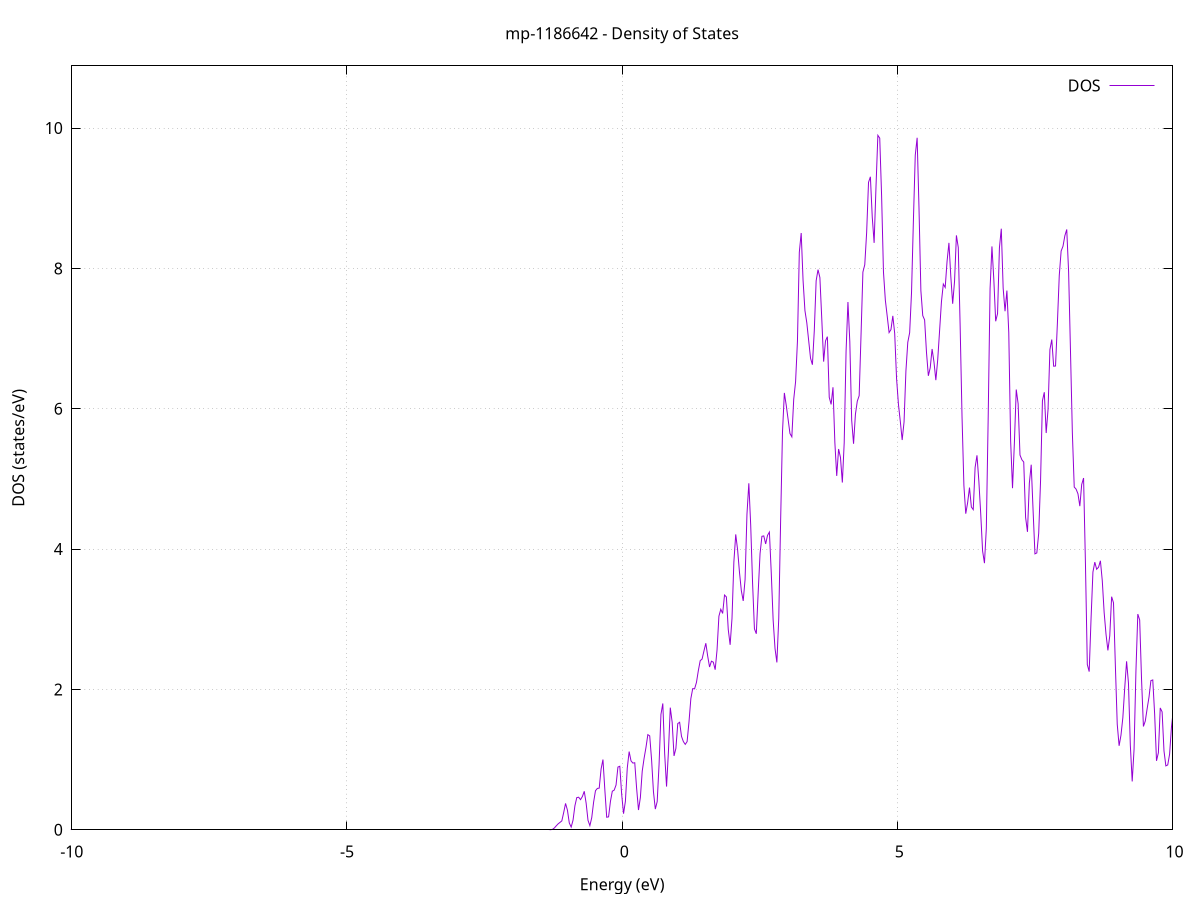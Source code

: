 set title 'mp-1186642 - Density of States'
set xlabel 'Energy (eV)'
set ylabel 'DOS (states/eV)'
set grid
set xrange [-10:10]
set yrange [0:10.887]
set xzeroaxis lt -1
set terminal png size 800,600
set output 'mp-1186642_dos_gnuplot.png'
plot '-' using 1:2 with lines title 'DOS'
-48.973800 0.000000
-48.939800 0.000000
-48.905800 0.000000
-48.871900 0.000000
-48.837900 0.000000
-48.803900 0.000000
-48.769900 0.000000
-48.735900 0.000000
-48.702000 0.000000
-48.668000 0.000000
-48.634000 0.000000
-48.600000 0.000000
-48.566000 0.000000
-48.532100 0.000000
-48.498100 0.000000
-48.464100 0.000000
-48.430100 0.000000
-48.396100 0.000000
-48.362200 0.000000
-48.328200 0.000000
-48.294200 0.000000
-48.260200 0.000000
-48.226200 0.000000
-48.192300 0.000000
-48.158300 0.000000
-48.124300 0.000000
-48.090300 0.000000
-48.056300 0.000000
-48.022400 0.000000
-47.988400 0.000000
-47.954400 0.000000
-47.920400 0.000000
-47.886400 0.000000
-47.852500 0.000000
-47.818500 0.000000
-47.784500 0.000000
-47.750500 0.000000
-47.716500 0.000000
-47.682600 0.000000
-47.648600 0.000000
-47.614600 0.000000
-47.580600 0.000000
-47.546600 0.000000
-47.512700 0.000000
-47.478700 0.000000
-47.444700 0.000000
-47.410700 0.000000
-47.376700 0.000000
-47.342800 0.000000
-47.308800 0.000000
-47.274800 0.000000
-47.240800 0.000000
-47.206800 0.000000
-47.172900 0.000000
-47.138900 0.000000
-47.104900 0.000000
-47.070900 0.000000
-47.036900 0.000000
-47.003000 0.000000
-46.969000 0.000000
-46.935000 0.000000
-46.901000 0.000000
-46.867000 0.000000
-46.833100 0.000000
-46.799100 0.000000
-46.765100 0.000000
-46.731100 0.000000
-46.697100 0.000000
-46.663200 0.000000
-46.629200 0.000000
-46.595200 0.000000
-46.561200 0.000000
-46.527200 0.000000
-46.493300 0.000000
-46.459300 0.000000
-46.425300 0.000000
-46.391300 0.000000
-46.357300 0.000000
-46.323400 0.000000
-46.289400 0.000000
-46.255400 0.000000
-46.221400 0.000000
-46.187400 0.000000
-46.153500 0.000000
-46.119500 0.000000
-46.085500 0.000000
-46.051500 0.000000
-46.017500 0.001200
-45.983600 0.052300
-45.949600 1.007300
-45.915600 8.724500
-45.881600 34.306700
-45.847600 61.415200
-45.813700 49.824900
-45.779700 18.122400
-45.745700 2.911200
-45.711700 0.203100
-45.677700 0.006100
-45.643800 0.000100
-45.609800 0.000000
-45.575800 0.000000
-45.541800 0.000000
-45.507800 0.000000
-45.473900 0.000000
-45.439900 0.000000
-45.405900 0.000000
-45.371900 0.000000
-45.337900 0.000000
-45.304000 0.000000
-45.270000 0.000000
-45.236000 0.000000
-45.202000 0.000000
-45.168000 0.000000
-45.134100 0.000000
-45.100100 0.000000
-45.066100 0.000000
-45.032100 0.000000
-44.998100 0.000000
-44.964200 0.000000
-44.930200 0.000000
-44.896200 0.000000
-44.862200 0.000000
-44.828200 0.000000
-44.794300 0.000000
-44.760300 0.000000
-44.726300 0.000000
-44.692300 0.000000
-44.658300 0.000000
-44.624400 0.000000
-44.590400 0.000000
-44.556400 0.000000
-44.522400 0.000000
-44.488400 0.000000
-44.454500 0.000000
-44.420500 0.000000
-44.386500 0.000000
-44.352500 0.000000
-44.318500 0.000000
-44.284600 0.000000
-44.250600 0.000000
-44.216600 0.000000
-44.182600 0.000000
-44.148600 0.000000
-44.114700 0.000000
-44.080700 0.000000
-44.046700 0.000000
-44.012700 0.000000
-43.978800 0.000000
-43.944800 0.000000
-43.910800 0.000000
-43.876800 0.000000
-43.842800 0.000000
-43.808900 0.000000
-43.774900 0.000000
-43.740900 0.000000
-43.706900 0.000000
-43.672900 0.000000
-43.639000 0.000000
-43.605000 0.000000
-43.571000 0.000000
-43.537000 0.000000
-43.503000 0.000000
-43.469100 0.000000
-43.435100 0.000000
-43.401100 0.000000
-43.367100 0.000000
-43.333100 0.000000
-43.299200 0.000000
-43.265200 0.000000
-43.231200 0.000000
-43.197200 0.000000
-43.163200 0.000000
-43.129300 0.000000
-43.095300 0.000000
-43.061300 0.000000
-43.027300 0.000000
-42.993300 0.000000
-42.959400 0.000000
-42.925400 0.000000
-42.891400 0.000000
-42.857400 0.000000
-42.823400 0.000000
-42.789500 0.000000
-42.755500 0.000000
-42.721500 0.000000
-42.687500 0.000000
-42.653500 0.000000
-42.619600 0.000000
-42.585600 0.000000
-42.551600 0.000000
-42.517600 0.000000
-42.483600 0.000000
-42.449700 0.000000
-42.415700 0.000000
-42.381700 0.000000
-42.347700 0.000000
-42.313700 0.000000
-42.279800 0.000000
-42.245800 0.000000
-42.211800 0.000000
-42.177800 0.000000
-42.143800 0.000000
-42.109900 0.000000
-42.075900 0.000000
-42.041900 0.000000
-42.007900 0.000000
-41.973900 0.000000
-41.940000 0.000000
-41.906000 0.000000
-41.872000 0.000000
-41.838000 0.000000
-41.804000 0.000000
-41.770100 0.000000
-41.736100 0.000000
-41.702100 0.000000
-41.668100 0.000000
-41.634100 0.000000
-41.600200 0.000000
-41.566200 0.000000
-41.532200 0.000000
-41.498200 0.000000
-41.464200 0.000000
-41.430300 0.000000
-41.396300 0.000000
-41.362300 0.000000
-41.328300 0.000000
-41.294300 0.000000
-41.260400 0.000000
-41.226400 0.000000
-41.192400 0.000000
-41.158400 0.000000
-41.124400 0.000000
-41.090500 0.000000
-41.056500 0.000000
-41.022500 0.000000
-40.988500 0.000000
-40.954500 0.000000
-40.920600 0.000000
-40.886600 0.000000
-40.852600 0.000000
-40.818600 0.000000
-40.784600 0.000000
-40.750700 0.000000
-40.716700 0.000000
-40.682700 0.000000
-40.648700 0.000000
-40.614700 0.000000
-40.580800 0.000000
-40.546800 0.000000
-40.512800 0.000000
-40.478800 0.000000
-40.444800 0.000000
-40.410900 0.000000
-40.376900 0.000000
-40.342900 0.000000
-40.308900 0.000000
-40.274900 0.000000
-40.241000 0.000000
-40.207000 0.000000
-40.173000 0.000000
-40.139000 0.000000
-40.105000 0.000000
-40.071100 0.000000
-40.037100 0.000000
-40.003100 0.000000
-39.969100 0.000000
-39.935100 0.000000
-39.901200 0.000000
-39.867200 0.000000
-39.833200 0.000000
-39.799200 0.000000
-39.765200 0.000000
-39.731300 0.000000
-39.697300 0.000000
-39.663300 0.000000
-39.629300 0.000000
-39.595300 0.000000
-39.561400 0.000000
-39.527400 0.000000
-39.493400 0.000000
-39.459400 0.000000
-39.425400 0.000000
-39.391500 0.000000
-39.357500 0.000000
-39.323500 0.000000
-39.289500 0.000000
-39.255500 0.000000
-39.221600 0.000000
-39.187600 0.000000
-39.153600 0.000000
-39.119600 0.000000
-39.085600 0.000000
-39.051700 0.000000
-39.017700 0.000000
-38.983700 0.000000
-38.949700 0.000000
-38.915700 0.000000
-38.881800 0.000000
-38.847800 0.000000
-38.813800 0.000000
-38.779800 0.000000
-38.745800 0.000000
-38.711900 0.000000
-38.677900 0.000000
-38.643900 0.000000
-38.609900 0.000000
-38.575900 0.000000
-38.542000 0.000000
-38.508000 0.000000
-38.474000 0.000000
-38.440000 0.000000
-38.406000 0.000000
-38.372100 0.000000
-38.338100 0.000000
-38.304100 0.000000
-38.270100 0.000000
-38.236100 0.000000
-38.202200 0.000000
-38.168200 0.000000
-38.134200 0.000000
-38.100200 0.000000
-38.066200 0.000000
-38.032300 0.000000
-37.998300 0.000000
-37.964300 0.000000
-37.930300 0.000000
-37.896300 0.000000
-37.862400 0.000000
-37.828400 0.000000
-37.794400 0.000000
-37.760400 0.000000
-37.726400 0.000000
-37.692500 0.000000
-37.658500 0.000000
-37.624500 0.000000
-37.590500 0.000000
-37.556500 0.000000
-37.522600 0.000000
-37.488600 0.000000
-37.454600 0.000000
-37.420600 0.000000
-37.386700 0.000000
-37.352700 0.000000
-37.318700 0.000000
-37.284700 0.000000
-37.250700 0.000000
-37.216800 0.000000
-37.182800 0.000000
-37.148800 0.000000
-37.114800 0.000000
-37.080800 0.000000
-37.046900 0.000000
-37.012900 0.000000
-36.978900 0.000000
-36.944900 0.000000
-36.910900 0.000000
-36.877000 0.000000
-36.843000 0.000000
-36.809000 0.000000
-36.775000 0.000000
-36.741000 0.000000
-36.707100 0.000000
-36.673100 0.000000
-36.639100 0.000000
-36.605100 0.000000
-36.571100 0.000000
-36.537200 0.000000
-36.503200 0.000000
-36.469200 0.000000
-36.435200 0.000000
-36.401200 0.000000
-36.367300 0.000000
-36.333300 0.000000
-36.299300 0.000000
-36.265300 0.000000
-36.231300 0.000000
-36.197400 0.000000
-36.163400 0.000000
-36.129400 0.000000
-36.095400 0.000000
-36.061400 0.000000
-36.027500 0.000000
-35.993500 0.000000
-35.959500 0.000000
-35.925500 0.000000
-35.891500 0.000000
-35.857600 0.000000
-35.823600 0.000000
-35.789600 0.000000
-35.755600 0.000000
-35.721600 0.000000
-35.687700 0.000000
-35.653700 0.000000
-35.619700 0.000000
-35.585700 0.000000
-35.551700 0.000000
-35.517800 0.000000
-35.483800 0.000000
-35.449800 0.000000
-35.415800 0.000000
-35.381800 0.000000
-35.347900 0.000000
-35.313900 0.000000
-35.279900 0.000000
-35.245900 0.000000
-35.211900 0.002800
-35.178000 0.094900
-35.144000 1.321700
-35.110000 7.716600
-35.076000 19.042900
-35.042000 19.967000
-35.008100 8.898000
-34.974100 1.677300
-34.940100 0.132700
-34.906100 0.004400
-34.872100 0.000100
-34.838200 0.000000
-34.804200 0.000000
-34.770200 0.000000
-34.736200 0.000000
-34.702200 0.000000
-34.668300 0.000000
-34.634300 0.000000
-34.600300 0.000000
-34.566300 0.000000
-34.532300 0.000000
-34.498400 0.000000
-34.464400 0.000000
-34.430400 0.000000
-34.396400 0.000000
-34.362400 0.000000
-34.328500 0.000000
-34.294500 0.000000
-34.260500 0.000000
-34.226500 0.000000
-34.192500 0.000000
-34.158600 0.000000
-34.124600 0.000000
-34.090600 0.000000
-34.056600 0.000000
-34.022600 0.000000
-33.988700 0.000000
-33.954700 0.000000
-33.920700 0.000000
-33.886700 0.000000
-33.852700 0.000000
-33.818800 0.000000
-33.784800 0.000000
-33.750800 0.000000
-33.716800 0.000000
-33.682800 0.000000
-33.648900 0.000000
-33.614900 0.000000
-33.580900 0.000000
-33.546900 0.000000
-33.512900 0.000000
-33.479000 0.000000
-33.445000 0.000000
-33.411000 0.000000
-33.377000 0.000000
-33.343000 0.000000
-33.309100 0.000000
-33.275100 0.000000
-33.241100 0.000000
-33.207100 0.000000
-33.173100 0.000000
-33.139200 0.000000
-33.105200 0.000000
-33.071200 0.000000
-33.037200 0.000000
-33.003200 0.000000
-32.969300 0.000000
-32.935300 0.000000
-32.901300 0.000000
-32.867300 0.000000
-32.833300 0.000000
-32.799400 0.000000
-32.765400 0.000000
-32.731400 0.000000
-32.697400 0.000000
-32.663400 0.000000
-32.629500 0.000000
-32.595500 0.000000
-32.561500 0.000000
-32.527500 0.000000
-32.493500 0.000000
-32.459600 0.000000
-32.425600 0.000000
-32.391600 0.000000
-32.357600 0.000000
-32.323600 0.000000
-32.289700 0.000000
-32.255700 0.000000
-32.221700 0.000000
-32.187700 0.000000
-32.153700 0.000000
-32.119800 0.000000
-32.085800 0.000000
-32.051800 0.000000
-32.017800 0.000000
-31.983800 0.000000
-31.949900 0.000000
-31.915900 0.000000
-31.881900 0.000000
-31.847900 0.000000
-31.813900 0.000000
-31.780000 0.000000
-31.746000 0.000000
-31.712000 0.000000
-31.678000 0.000000
-31.644000 0.000000
-31.610100 0.000000
-31.576100 0.000000
-31.542100 0.000000
-31.508100 0.000000
-31.474100 0.000000
-31.440200 0.000000
-31.406200 0.000000
-31.372200 0.000000
-31.338200 0.000000
-31.304200 0.000000
-31.270300 0.000000
-31.236300 0.000000
-31.202300 0.000000
-31.168300 0.000000
-31.134300 0.000000
-31.100400 0.000000
-31.066400 0.000000
-31.032400 0.000000
-30.998400 0.000000
-30.964400 0.000000
-30.930500 0.000000
-30.896500 0.000000
-30.862500 0.000000
-30.828500 0.000000
-30.794500 0.000000
-30.760600 0.000000
-30.726600 0.000000
-30.692600 0.000000
-30.658600 0.000000
-30.624700 0.000000
-30.590700 0.000000
-30.556700 0.000000
-30.522700 0.000000
-30.488700 0.000000
-30.454800 0.000000
-30.420800 0.000000
-30.386800 0.000000
-30.352800 0.000000
-30.318800 0.000000
-30.284900 0.000000
-30.250900 0.000000
-30.216900 0.000000
-30.182900 0.000000
-30.148900 0.000000
-30.115000 0.000000
-30.081000 0.000000
-30.047000 0.000000
-30.013000 0.000000
-29.979000 0.000000
-29.945100 0.000000
-29.911100 0.000000
-29.877100 0.000000
-29.843100 0.000000
-29.809100 0.000000
-29.775200 0.000000
-29.741200 0.000000
-29.707200 0.000000
-29.673200 0.000000
-29.639200 0.000000
-29.605300 0.000000
-29.571300 0.000000
-29.537300 0.000000
-29.503300 0.000000
-29.469300 0.000000
-29.435400 0.000000
-29.401400 0.000000
-29.367400 0.000000
-29.333400 0.000000
-29.299400 0.000000
-29.265500 0.000000
-29.231500 0.000000
-29.197500 0.000000
-29.163500 0.000000
-29.129500 0.000000
-29.095600 0.000000
-29.061600 0.000000
-29.027600 0.000000
-28.993600 0.000000
-28.959600 0.000000
-28.925700 0.000000
-28.891700 0.000000
-28.857700 0.000000
-28.823700 0.000000
-28.789700 0.000000
-28.755800 0.000000
-28.721800 0.000000
-28.687800 0.000000
-28.653800 0.000000
-28.619800 0.000000
-28.585900 0.000000
-28.551900 0.000000
-28.517900 0.000000
-28.483900 0.000000
-28.449900 0.000000
-28.416000 0.000000
-28.382000 0.000000
-28.348000 0.000000
-28.314000 0.000000
-28.280000 0.000000
-28.246100 0.000000
-28.212100 0.000000
-28.178100 0.000000
-28.144100 0.000000
-28.110100 0.000000
-28.076200 0.000000
-28.042200 0.000000
-28.008200 0.000000
-27.974200 0.000000
-27.940200 0.000000
-27.906300 0.000000
-27.872300 0.000000
-27.838300 0.000000
-27.804300 0.000000
-27.770300 0.000000
-27.736400 0.000000
-27.702400 0.000000
-27.668400 0.000000
-27.634400 0.000000
-27.600400 0.000000
-27.566500 0.000000
-27.532500 0.000000
-27.498500 0.000000
-27.464500 0.000000
-27.430500 0.000000
-27.396600 0.000000
-27.362600 0.000000
-27.328600 0.000000
-27.294600 0.000000
-27.260600 0.000000
-27.226700 0.000000
-27.192700 0.000000
-27.158700 0.000000
-27.124700 0.000000
-27.090700 0.000000
-27.056800 0.000000
-27.022800 0.000000
-26.988800 0.000000
-26.954800 0.000000
-26.920800 0.000000
-26.886900 0.000000
-26.852900 0.000000
-26.818900 0.000000
-26.784900 0.000000
-26.750900 0.000000
-26.717000 0.000000
-26.683000 0.000000
-26.649000 0.000000
-26.615000 0.000000
-26.581000 0.000000
-26.547100 0.000000
-26.513100 0.000000
-26.479100 0.000000
-26.445100 0.000000
-26.411100 0.000000
-26.377200 0.000000
-26.343200 0.000000
-26.309200 0.000000
-26.275200 0.000000
-26.241200 0.000000
-26.207300 0.000000
-26.173300 0.000000
-26.139300 0.000000
-26.105300 0.000000
-26.071300 0.000000
-26.037400 0.000000
-26.003400 0.000000
-25.969400 0.000000
-25.935400 0.000000
-25.901400 0.000000
-25.867500 0.000000
-25.833500 0.000000
-25.799500 0.000000
-25.765500 0.000000
-25.731500 0.000000
-25.697600 0.000000
-25.663600 0.000000
-25.629600 0.000000
-25.595600 0.000000
-25.561600 0.000000
-25.527700 0.000000
-25.493700 0.000000
-25.459700 0.000000
-25.425700 0.000000
-25.391700 0.000000
-25.357800 0.000000
-25.323800 0.000000
-25.289800 0.000000
-25.255800 0.000000
-25.221800 0.000000
-25.187900 0.000000
-25.153900 0.000000
-25.119900 0.000000
-25.085900 0.000000
-25.051900 0.000000
-25.018000 0.000000
-24.984000 0.000000
-24.950000 0.000000
-24.916000 0.000000
-24.882000 0.000000
-24.848100 0.000000
-24.814100 0.000400
-24.780100 0.018300
-24.746100 0.406600
-24.712100 4.115700
-24.678200 19.816000
-24.644200 48.756700
-24.610200 69.388700
-24.576200 70.752700
-24.542200 68.963100
-24.508300 74.132700
-24.474300 76.903600
-24.440300 60.542300
-24.406300 28.438500
-24.372300 6.723900
-24.338400 0.730500
-24.304400 0.034800
-24.270400 0.000700
-24.236400 0.000000
-24.202400 0.000000
-24.168500 0.000000
-24.134500 0.000000
-24.100500 0.000000
-24.066500 0.000000
-24.032500 0.000000
-23.998600 0.000000
-23.964600 0.000000
-23.930600 0.000000
-23.896600 0.000000
-23.862700 0.000000
-23.828700 0.000000
-23.794700 0.000000
-23.760700 0.000000
-23.726700 0.000000
-23.692800 0.000000
-23.658800 0.000000
-23.624800 0.000000
-23.590800 0.000000
-23.556800 0.000000
-23.522900 0.000000
-23.488900 0.000000
-23.454900 0.000000
-23.420900 0.000000
-23.386900 0.000000
-23.353000 0.000000
-23.319000 0.000000
-23.285000 0.000000
-23.251000 0.000000
-23.217000 0.000000
-23.183100 0.000000
-23.149100 0.000000
-23.115100 0.000000
-23.081100 0.000000
-23.047100 0.000000
-23.013200 0.000000
-22.979200 0.000000
-22.945200 0.000000
-22.911200 0.000000
-22.877200 0.000000
-22.843300 0.000000
-22.809300 0.000000
-22.775300 0.000000
-22.741300 0.000000
-22.707300 0.000000
-22.673400 0.000000
-22.639400 0.000000
-22.605400 0.000000
-22.571400 0.000000
-22.537400 0.000000
-22.503500 0.000000
-22.469500 0.000000
-22.435500 0.000000
-22.401500 0.000000
-22.367500 0.000000
-22.333600 0.000000
-22.299600 0.000000
-22.265600 0.000000
-22.231600 0.000000
-22.197600 0.000000
-22.163700 0.000000
-22.129700 0.000000
-22.095700 0.000000
-22.061700 0.000000
-22.027700 0.000000
-21.993800 0.000000
-21.959800 0.000000
-21.925800 0.000000
-21.891800 0.000000
-21.857800 0.000000
-21.823900 0.000000
-21.789900 0.000000
-21.755900 0.000000
-21.721900 0.000000
-21.687900 0.000000
-21.654000 0.000000
-21.620000 0.000000
-21.586000 0.000000
-21.552000 0.000000
-21.518000 0.000000
-21.484100 0.000000
-21.450100 0.000000
-21.416100 0.000000
-21.382100 0.000000
-21.348100 0.000000
-21.314200 0.000000
-21.280200 0.000000
-21.246200 0.000000
-21.212200 0.000000
-21.178200 0.000000
-21.144300 0.000000
-21.110300 0.000000
-21.076300 0.000000
-21.042300 0.000000
-21.008300 0.000000
-20.974400 0.000000
-20.940400 0.000000
-20.906400 0.000000
-20.872400 0.000000
-20.838400 0.000000
-20.804500 0.000000
-20.770500 0.000000
-20.736500 0.000000
-20.702500 0.000000
-20.668500 0.000000
-20.634600 0.000000
-20.600600 0.000000
-20.566600 0.000000
-20.532600 0.000000
-20.498600 0.000000
-20.464700 0.000000
-20.430700 0.000000
-20.396700 0.000000
-20.362700 0.000000
-20.328700 0.000000
-20.294800 0.000000
-20.260800 0.000000
-20.226800 0.000000
-20.192800 0.000000
-20.158800 0.000000
-20.124900 0.000000
-20.090900 0.000000
-20.056900 0.000000
-20.022900 0.000000
-19.988900 0.000000
-19.955000 0.000000
-19.921000 0.000000
-19.887000 0.000000
-19.853000 0.000000
-19.819000 0.000000
-19.785100 0.000000
-19.751100 0.000000
-19.717100 0.000000
-19.683100 0.000000
-19.649100 0.000000
-19.615200 0.000000
-19.581200 0.000000
-19.547200 0.000000
-19.513200 0.000000
-19.479200 0.000000
-19.445300 0.000000
-19.411300 0.000000
-19.377300 0.000000
-19.343300 0.000000
-19.309300 0.000000
-19.275400 0.000000
-19.241400 0.000000
-19.207400 0.000000
-19.173400 0.000000
-19.139400 0.000000
-19.105500 0.000000
-19.071500 0.000000
-19.037500 0.000000
-19.003500 0.000000
-18.969500 0.000000
-18.935600 0.000000
-18.901600 0.000000
-18.867600 0.000000
-18.833600 0.000000
-18.799600 0.000000
-18.765700 0.000000
-18.731700 0.000000
-18.697700 0.000000
-18.663700 0.000000
-18.629700 0.000000
-18.595800 0.000000
-18.561800 0.000000
-18.527800 0.000000
-18.493800 0.000000
-18.459800 0.000000
-18.425900 0.000000
-18.391900 0.000000
-18.357900 0.000000
-18.323900 0.000000
-18.289900 0.000000
-18.256000 0.000000
-18.222000 0.000000
-18.188000 0.000000
-18.154000 0.000000
-18.120000 0.000000
-18.086100 0.000000
-18.052100 0.000000
-18.018100 0.000000
-17.984100 0.000000
-17.950100 0.000000
-17.916200 0.000000
-17.882200 0.000000
-17.848200 0.000000
-17.814200 0.000000
-17.780200 0.000000
-17.746300 0.000000
-17.712300 0.000000
-17.678300 0.000000
-17.644300 0.000000
-17.610300 0.000000
-17.576400 0.000000
-17.542400 0.000000
-17.508400 0.000000
-17.474400 0.000000
-17.440400 0.000000
-17.406500 0.000000
-17.372500 0.000000
-17.338500 0.000000
-17.304500 0.000000
-17.270600 0.000000
-17.236600 0.000000
-17.202600 0.000000
-17.168600 0.000000
-17.134600 0.000000
-17.100700 0.000000
-17.066700 0.000000
-17.032700 0.000000
-16.998700 0.000000
-16.964700 0.000000
-16.930800 0.000000
-16.896800 0.000000
-16.862800 0.000000
-16.828800 0.000000
-16.794800 0.000000
-16.760900 0.000000
-16.726900 0.000000
-16.692900 0.000000
-16.658900 0.000000
-16.624900 0.000000
-16.591000 0.000000
-16.557000 0.000000
-16.523000 0.000000
-16.489000 0.000000
-16.455000 0.000000
-16.421100 0.000000
-16.387100 0.000000
-16.353100 0.000000
-16.319100 0.000000
-16.285100 0.000000
-16.251200 0.000000
-16.217200 0.000000
-16.183200 0.000000
-16.149200 0.000000
-16.115200 0.000000
-16.081300 0.000000
-16.047300 0.000000
-16.013300 0.000000
-15.979300 0.000000
-15.945300 0.000000
-15.911400 0.000000
-15.877400 0.000000
-15.843400 0.000000
-15.809400 0.000000
-15.775400 0.000000
-15.741500 0.000200
-15.707500 0.014500
-15.673500 0.377900
-15.639500 4.285100
-15.605500 21.758800
-15.571600 51.127400
-15.537600 57.540800
-15.503600 31.744200
-15.469600 8.562900
-15.435600 1.097200
-15.401700 0.064100
-15.367700 0.001600
-15.333700 0.000000
-15.299700 0.000000
-15.265700 0.000000
-15.231800 0.000000
-15.197800 0.000000
-15.163800 0.000000
-15.129800 0.000000
-15.095800 0.000000
-15.061900 0.000000
-15.027900 0.000000
-14.993900 0.000000
-14.959900 0.000000
-14.925900 0.000000
-14.892000 0.000000
-14.858000 0.000000
-14.824000 0.000000
-14.790000 0.000000
-14.756000 0.000000
-14.722100 0.000000
-14.688100 0.000000
-14.654100 0.000000
-14.620100 0.000000
-14.586100 0.000000
-14.552200 0.000000
-14.518200 0.000000
-14.484200 0.000000
-14.450200 0.000000
-14.416200 0.000000
-14.382300 0.000000
-14.348300 0.000000
-14.314300 0.000000
-14.280300 0.000000
-14.246300 0.000000
-14.212400 0.000000
-14.178400 0.000000
-14.144400 0.000000
-14.110400 0.000000
-14.076400 0.000000
-14.042500 0.000000
-14.008500 0.000000
-13.974500 0.000000
-13.940500 0.000000
-13.906500 0.000000
-13.872600 0.000000
-13.838600 0.000000
-13.804600 0.000000
-13.770600 0.000000
-13.736600 0.000000
-13.702700 0.000000
-13.668700 0.000000
-13.634700 0.000000
-13.600700 0.000000
-13.566700 0.000000
-13.532800 0.000000
-13.498800 0.000000
-13.464800 0.000000
-13.430800 0.000000
-13.396800 0.000000
-13.362900 0.000000
-13.328900 0.000000
-13.294900 0.000000
-13.260900 0.000000
-13.226900 0.000000
-13.193000 0.000000
-13.159000 0.000000
-13.125000 0.000000
-13.091000 0.000000
-13.057000 0.000000
-13.023100 0.000000
-12.989100 0.000000
-12.955100 0.000000
-12.921100 0.000000
-12.887100 0.000000
-12.853200 0.000000
-12.819200 0.000000
-12.785200 0.000000
-12.751200 0.000000
-12.717200 0.000000
-12.683300 0.000000
-12.649300 0.000000
-12.615300 0.000000
-12.581300 0.000000
-12.547300 0.000000
-12.513400 0.000000
-12.479400 0.000000
-12.445400 0.000000
-12.411400 0.000000
-12.377400 0.000000
-12.343500 0.000000
-12.309500 0.000000
-12.275500 0.000000
-12.241500 0.000000
-12.207500 0.000000
-12.173600 0.000000
-12.139600 0.000000
-12.105600 0.000000
-12.071600 0.000000
-12.037600 0.000000
-12.003700 0.000000
-11.969700 0.000000
-11.935700 0.000000
-11.901700 0.000000
-11.867700 0.000000
-11.833800 0.000000
-11.799800 0.000000
-11.765800 0.000000
-11.731800 0.000000
-11.697800 0.000000
-11.663900 0.000000
-11.629900 0.000000
-11.595900 0.000000
-11.561900 0.000000
-11.527900 0.000000
-11.494000 0.000000
-11.460000 0.000000
-11.426000 0.000000
-11.392000 0.000000
-11.358000 0.000000
-11.324100 0.000000
-11.290100 0.000000
-11.256100 0.000000
-11.222100 0.000000
-11.188100 0.000000
-11.154200 0.000000
-11.120200 0.000000
-11.086200 0.000000
-11.052200 0.000000
-11.018200 0.000000
-10.984300 0.000000
-10.950300 0.000000
-10.916300 0.000000
-10.882300 0.000000
-10.848300 0.000000
-10.814400 0.000000
-10.780400 0.000000
-10.746400 0.000000
-10.712400 0.000000
-10.678400 0.000000
-10.644500 0.000000
-10.610500 0.000000
-10.576500 0.000000
-10.542500 0.000000
-10.508600 0.000000
-10.474600 0.000000
-10.440600 0.000000
-10.406600 0.000000
-10.372600 0.000000
-10.338700 0.000000
-10.304700 0.000000
-10.270700 0.000000
-10.236700 0.000000
-10.202700 0.000000
-10.168800 0.000000
-10.134800 0.000000
-10.100800 0.000000
-10.066800 0.000000
-10.032800 0.000000
-9.998900 0.000000
-9.964900 0.000000
-9.930900 0.000000
-9.896900 0.000000
-9.862900 0.000000
-9.829000 0.000000
-9.795000 0.000000
-9.761000 0.000000
-9.727000 0.000000
-9.693000 0.000000
-9.659100 0.000000
-9.625100 0.000000
-9.591100 0.000000
-9.557100 0.000000
-9.523100 0.000000
-9.489200 0.000000
-9.455200 0.000000
-9.421200 0.000000
-9.387200 0.000000
-9.353200 0.000000
-9.319300 0.000000
-9.285300 0.000000
-9.251300 0.000000
-9.217300 0.000000
-9.183300 0.000000
-9.149400 0.000000
-9.115400 0.000000
-9.081400 0.000000
-9.047400 0.000000
-9.013400 0.000000
-8.979500 0.000000
-8.945500 0.000000
-8.911500 0.000000
-8.877500 0.000000
-8.843500 0.000000
-8.809600 0.000000
-8.775600 0.000000
-8.741600 0.000000
-8.707600 0.000000
-8.673600 0.000000
-8.639700 0.000000
-8.605700 0.000000
-8.571700 0.000000
-8.537700 0.000000
-8.503700 0.000000
-8.469800 0.000000
-8.435800 0.000000
-8.401800 0.000000
-8.367800 0.000000
-8.333800 0.000000
-8.299900 0.000000
-8.265900 0.000000
-8.231900 0.000000
-8.197900 0.000000
-8.163900 0.000000
-8.130000 0.000000
-8.096000 0.000000
-8.062000 0.000000
-8.028000 0.000000
-7.994000 0.000000
-7.960100 0.000000
-7.926100 0.000000
-7.892100 0.000000
-7.858100 0.000000
-7.824100 0.000000
-7.790200 0.000000
-7.756200 0.000000
-7.722200 0.000000
-7.688200 0.000000
-7.654200 0.000000
-7.620300 0.000000
-7.586300 0.000000
-7.552300 0.000000
-7.518300 0.000000
-7.484300 0.000000
-7.450400 0.000000
-7.416400 0.000000
-7.382400 0.000000
-7.348400 0.000000
-7.314400 0.000000
-7.280500 0.000000
-7.246500 0.000000
-7.212500 0.000000
-7.178500 0.000000
-7.144500 0.000000
-7.110600 0.000000
-7.076600 0.000000
-7.042600 0.000000
-7.008600 0.000000
-6.974600 0.000000
-6.940700 0.000000
-6.906700 0.000000
-6.872700 0.000000
-6.838700 0.000000
-6.804700 0.000000
-6.770800 0.000000
-6.736800 0.000000
-6.702800 0.000000
-6.668800 0.000000
-6.634800 0.000000
-6.600900 0.000000
-6.566900 0.000000
-6.532900 0.000000
-6.498900 0.000000
-6.464900 0.000000
-6.431000 0.000000
-6.397000 0.000000
-6.363000 0.000000
-6.329000 0.000000
-6.295000 0.000000
-6.261100 0.000000
-6.227100 0.000000
-6.193100 0.000000
-6.159100 0.000000
-6.125100 0.000000
-6.091200 0.000000
-6.057200 0.000000
-6.023200 0.000000
-5.989200 0.000000
-5.955200 0.000000
-5.921300 0.000000
-5.887300 0.000000
-5.853300 0.000000
-5.819300 0.000000
-5.785300 0.000000
-5.751400 0.000000
-5.717400 0.000000
-5.683400 0.000000
-5.649400 0.000000
-5.615400 0.000000
-5.581500 0.000000
-5.547500 0.000000
-5.513500 0.000000
-5.479500 0.000000
-5.445500 0.000000
-5.411600 0.000000
-5.377600 0.000000
-5.343600 0.000000
-5.309600 0.000000
-5.275600 0.000000
-5.241700 0.000000
-5.207700 0.000000
-5.173700 0.000000
-5.139700 0.000000
-5.105700 0.000000
-5.071800 0.000000
-5.037800 0.000000
-5.003800 0.000000
-4.969800 0.000000
-4.935800 0.000000
-4.901900 0.000000
-4.867900 0.000000
-4.833900 0.000000
-4.799900 0.000000
-4.765900 0.000000
-4.732000 0.000000
-4.698000 0.000000
-4.664000 0.000000
-4.630000 0.000000
-4.596000 0.000000
-4.562100 0.000000
-4.528100 0.000000
-4.494100 0.000000
-4.460100 0.000000
-4.426100 0.000000
-4.392200 0.000000
-4.358200 0.000000
-4.324200 0.000000
-4.290200 0.000000
-4.256200 0.000000
-4.222300 0.000000
-4.188300 0.000000
-4.154300 0.000000
-4.120300 0.000000
-4.086300 0.000000
-4.052400 0.000000
-4.018400 0.000000
-3.984400 0.000000
-3.950400 0.000000
-3.916500 0.000000
-3.882500 0.000000
-3.848500 0.000000
-3.814500 0.000000
-3.780500 0.000000
-3.746600 0.000000
-3.712600 0.000000
-3.678600 0.000000
-3.644600 0.000000
-3.610600 0.000000
-3.576700 0.000000
-3.542700 0.000000
-3.508700 0.000000
-3.474700 0.000000
-3.440700 0.000000
-3.406800 0.000000
-3.372800 0.000000
-3.338800 0.000000
-3.304800 0.000000
-3.270800 0.000000
-3.236900 0.000000
-3.202900 0.000000
-3.168900 0.000000
-3.134900 0.000000
-3.100900 0.000000
-3.067000 0.000000
-3.033000 0.000000
-2.999000 0.000000
-2.965000 0.000000
-2.931000 0.000000
-2.897100 0.000000
-2.863100 0.000000
-2.829100 0.000000
-2.795100 0.000000
-2.761100 0.000000
-2.727200 0.000000
-2.693200 0.000000
-2.659200 0.000000
-2.625200 0.000000
-2.591200 0.000000
-2.557300 0.000000
-2.523300 0.000000
-2.489300 0.000000
-2.455300 0.000000
-2.421300 0.000000
-2.387400 0.000000
-2.353400 0.000000
-2.319400 0.000000
-2.285400 0.000000
-2.251400 0.000000
-2.217500 0.000000
-2.183500 0.000000
-2.149500 0.000000
-2.115500 0.000000
-2.081500 0.000000
-2.047600 0.000000
-2.013600 0.000000
-1.979600 0.000000
-1.945600 0.000000
-1.911600 0.000000
-1.877700 0.000000
-1.843700 0.000000
-1.809700 0.000000
-1.775700 0.000000
-1.741700 0.000000
-1.707800 0.000000
-1.673800 0.000000
-1.639800 0.000000
-1.605800 0.000000
-1.571800 0.000000
-1.537900 0.000000
-1.503900 0.000000
-1.469900 0.000000
-1.435900 0.000000
-1.401900 0.000000
-1.368000 0.000000
-1.334000 0.000000
-1.300000 0.000600
-1.266000 0.005600
-1.232000 0.025100
-1.198100 0.055400
-1.164100 0.083900
-1.130100 0.104700
-1.096100 0.126400
-1.062100 0.246100
-1.028200 0.375600
-0.994200 0.279500
-0.960200 0.096400
-0.926200 0.038700
-0.892200 0.137400
-0.858300 0.341800
-0.824300 0.458500
-0.790300 0.464000
-0.756300 0.429800
-0.722300 0.474100
-0.688400 0.548700
-0.654400 0.379500
-0.620400 0.134700
-0.586400 0.058800
-0.552400 0.172400
-0.518500 0.393000
-0.484500 0.556600
-0.450500 0.589300
-0.416500 0.593500
-0.382500 0.866300
-0.348600 1.000900
-0.314600 0.572000
-0.280600 0.178800
-0.246600 0.184100
-0.212600 0.405100
-0.178700 0.549500
-0.144700 0.565100
-0.110700 0.637900
-0.076700 0.893700
-0.042700 0.905200
-0.008800 0.508300
0.025200 0.229200
0.059200 0.406700
0.093200 0.879300
0.127200 1.114600
0.161100 0.982000
0.195100 0.950700
0.229100 0.955200
0.263100 0.590100
0.297100 0.281400
0.331000 0.458700
0.365000 0.835400
0.399000 1.019600
0.433000 1.174000
0.467000 1.355800
0.500900 1.338100
0.534900 0.997700
0.568900 0.542300
0.602900 0.294900
0.636900 0.402500
0.670800 0.929200
0.704800 1.643100
0.738800 1.800200
0.772800 1.080100
0.806800 0.616000
0.840700 1.108300
0.874700 1.740900
0.908700 1.533000
0.942700 1.052500
0.976700 1.159600
1.010600 1.513800
1.044600 1.532000
1.078600 1.331000
1.112600 1.256800
1.146600 1.217100
1.180500 1.256700
1.214500 1.536800
1.248500 1.869900
1.282500 2.012000
1.316500 2.008900
1.350400 2.100500
1.384400 2.268500
1.418400 2.410200
1.452400 2.432700
1.486400 2.548200
1.520300 2.658600
1.554300 2.475700
1.588300 2.319800
1.622300 2.402200
1.656300 2.389100
1.690200 2.281400
1.724200 2.562300
1.758200 3.043800
1.792200 3.142400
1.826200 3.083100
1.860100 3.345100
1.894100 3.318500
1.928100 2.854100
1.962100 2.636100
1.996100 3.013200
2.030000 3.815800
2.064000 4.209600
2.098000 3.989600
2.132000 3.668500
2.166000 3.406200
2.199900 3.261500
2.233900 3.568900
2.267900 4.495100
2.301900 4.938000
2.335900 4.340900
2.369800 3.518500
2.403800 2.863300
2.437800 2.793800
2.471800 3.384500
2.505800 3.935800
2.539700 4.182700
2.573700 4.187900
2.607700 4.073800
2.641700 4.196400
2.675700 4.242800
2.709600 3.659800
2.743600 2.989800
2.777600 2.584100
2.811600 2.384900
2.845500 3.011900
2.879500 4.396600
2.913500 5.668100
2.947500 6.225900
2.981500 6.050200
3.015400 5.851000
3.049400 5.647400
3.083400 5.599900
3.117400 6.133200
3.151400 6.384700
3.185300 6.963200
3.219300 8.231200
3.253300 8.505100
3.287300 7.830800
3.321300 7.400100
3.355200 7.226300
3.389200 6.971500
3.423200 6.719900
3.457200 6.628000
3.491200 7.111100
3.525100 7.824200
3.559100 7.982600
3.593100 7.870100
3.627100 7.284700
3.661100 6.671700
3.695000 6.967200
3.729000 7.027700
3.763000 6.163400
3.797000 6.062700
3.831000 6.306600
3.864900 5.521900
3.898900 5.043400
3.932900 5.426400
3.966900 5.307300
4.000900 4.948800
4.034800 5.514800
4.068800 6.818300
4.102800 7.521300
4.136800 6.955100
4.170800 5.836700
4.204700 5.501100
4.238700 5.921200
4.272700 6.108000
4.306700 6.186400
4.340700 7.054000
4.374600 7.948100
4.408600 8.053100
4.442600 8.512300
4.476600 9.226700
4.510600 9.306300
4.544500 8.732400
4.578500 8.364400
4.612500 9.163900
4.646500 9.897000
4.680500 9.857100
4.714400 9.035100
4.748400 7.949100
4.782400 7.548000
4.816400 7.319600
4.850400 7.086100
4.884300 7.128400
4.918300 7.324200
4.952300 7.073800
4.986300 6.430700
5.020300 6.064400
5.054200 5.820400
5.088200 5.555200
5.122200 5.811100
5.156200 6.538200
5.190200 6.947500
5.224100 7.084300
5.258100 7.657400
5.292100 8.679600
5.326100 9.614900
5.360100 9.862500
5.394000 8.857000
5.428000 7.682800
5.462000 7.328000
5.496000 7.266500
5.530000 6.803900
5.563900 6.469900
5.597900 6.585000
5.631900 6.852100
5.665900 6.667700
5.699900 6.407800
5.733800 6.697500
5.767800 7.109500
5.801800 7.525900
5.835800 7.778100
5.869800 7.729200
5.903700 8.099500
5.937700 8.364500
5.971700 7.888400
6.005700 7.497100
6.039700 7.816600
6.073600 8.471400
6.107600 8.298000
6.141600 7.178100
6.175600 5.891100
6.209600 4.908100
6.243500 4.505000
6.277500 4.661400
6.311500 4.877100
6.345500 4.599600
6.379500 4.562600
6.413400 5.163600
6.447400 5.336300
6.481400 4.968700
6.515400 4.505800
6.549400 3.974400
6.583300 3.799900
6.617300 4.295700
6.651300 5.886700
6.685300 7.712200
6.719300 8.313900
6.753200 7.845800
6.787200 7.247200
6.821200 7.356800
6.855200 8.294200
6.889200 8.566300
6.923100 7.719200
6.957100 7.390700
6.991100 7.684800
7.025100 7.085400
7.059100 5.538900
7.093000 4.868000
7.127000 5.511800
7.161000 6.274300
7.195000 6.072300
7.229000 5.340500
7.262900 5.274000
7.296900 5.240400
7.330900 4.451800
7.364900 4.246000
7.398900 4.940500
7.432800 5.203100
7.466800 4.552300
7.500800 3.932200
7.534800 3.945600
7.568800 4.224100
7.602700 4.977100
7.636700 6.114600
7.670700 6.235900
7.704700 5.654700
7.738700 5.989700
7.772600 6.843000
7.806600 6.986900
7.840600 6.607000
7.874600 6.609600
7.908600 7.220400
7.942500 7.898500
7.976500 8.248000
8.010500 8.316900
8.044500 8.467000
8.078500 8.555700
8.112400 7.952300
8.146400 6.822500
8.180400 5.658000
8.214400 4.884800
8.248400 4.854700
8.282300 4.788300
8.316300 4.612600
8.350300 4.921800
8.384300 5.012900
8.418300 3.791700
8.452200 2.355400
8.486200 2.254300
8.520200 3.010600
8.554200 3.672300
8.588200 3.814300
8.622100 3.712900
8.656100 3.742000
8.690100 3.833700
8.724100 3.550600
8.758100 3.096800
8.792000 2.786800
8.826000 2.556400
8.860000 2.763100
8.894000 3.321900
8.928000 3.234800
8.961900 2.340800
8.995900 1.504400
9.029900 1.196800
9.063900 1.348500
9.097900 1.598700
9.131800 2.018800
9.165800 2.401100
9.199800 2.091400
9.233800 1.206200
9.267800 0.689100
9.301700 1.148500
9.335700 2.262300
9.369700 3.074100
9.403700 2.991000
9.437600 2.142600
9.471600 1.472500
9.505600 1.550000
9.539600 1.727800
9.573600 1.893700
9.607500 2.126100
9.641500 2.135400
9.675500 1.652100
9.709500 0.982600
9.743500 1.098300
9.777400 1.736700
9.811400 1.680300
9.845400 1.124500
9.879400 0.910500
9.913400 0.923900
9.947300 1.077700
9.981300 1.464000
10.015300 1.705800
10.049300 1.619900
10.083300 1.355400
10.117200 1.132700
10.151200 1.475100
10.185200 2.237500
10.219200 2.533900
10.253200 2.118300
10.287100 1.515000
10.321100 1.589400
10.355100 1.963200
10.389100 1.815400
10.423100 1.394600
10.457000 1.258700
10.491000 1.828100
10.525000 2.286000
10.559000 1.888800
10.593000 1.453600
10.626900 1.665800
10.660900 2.452100
10.694900 3.010000
10.728900 3.014400
10.762900 2.794500
10.796800 2.693400
10.830800 2.847900
10.864800 2.765600
10.898800 2.245500
10.932800 2.000100
10.966700 2.503200
11.000700 3.055300
11.034700 2.722500
11.068700 2.087600
11.102700 2.132000
11.136600 2.912300
11.170600 3.431900
11.204600 3.034600
11.238600 2.838000
11.272600 3.469800
11.306500 3.819900
11.340500 3.464600
11.374500 3.549500
11.408500 4.106500
11.442500 4.024300
11.476400 3.287100
11.510400 2.762700
11.544400 2.752300
11.578400 2.570700
11.612400 2.078100
11.646300 2.160200
11.680300 2.749500
11.714300 2.923400
11.748300 3.124100
11.782300 3.489600
11.816200 3.210300
11.850200 2.541800
11.884200 2.200100
11.918200 2.500100
11.952200 2.595100
11.986100 1.870200
12.020100 1.311500
12.054100 1.570200
12.088100 2.361200
12.122100 2.982300
12.156000 2.978200
12.190000 2.879700
12.224000 3.063200
12.258000 3.841300
12.292000 4.278400
12.325900 3.549900
12.359900 2.876300
12.393900 2.595100
12.427900 2.309000
12.461900 2.151800
12.495800 2.023700
12.529800 2.066600
12.563800 2.460600
12.597800 2.883700
12.631800 2.782800
12.665700 2.196100
12.699700 1.772200
12.733700 1.786600
12.767700 2.251000
12.801700 2.765200
12.835600 3.246400
12.869600 4.108600
12.903600 4.409100
12.937600 3.732800
12.971600 3.730900
13.005500 4.395300
13.039500 4.482000
13.073500 3.812200
13.107500 3.152700
13.141500 3.071500
13.175400 3.252100
13.209400 3.176800
13.243400 2.988600
13.277400 2.919600
13.311400 2.688900
13.345300 2.449400
13.379300 2.524500
13.413300 3.006700
13.447300 3.418200
13.481300 3.641300
13.515200 3.455800
13.549200 3.034200
13.583200 3.198300
13.617200 3.213700
13.651200 2.642800
13.685100 2.671500
13.719100 3.172200
13.753100 3.076100
13.787100 3.145900
13.821100 3.822800
13.855000 4.254600
13.889000 4.243500
13.923000 4.086500
13.957000 4.278900
13.991000 4.219900
14.024900 3.647500
14.058900 3.823600
14.092900 4.568300
14.126900 5.057300
14.160900 5.376200
14.194800 5.017100
14.228800 4.317400
14.262800 3.927600
14.296800 3.489600
14.330800 3.201000
14.364700 3.241200
14.398700 3.690100
14.432700 3.914400
14.466700 3.843200
14.500700 4.052900
14.534600 3.818500
14.568600 3.338000
14.602600 3.354500
14.636600 3.642800
14.670600 4.083500
14.704500 4.307700
14.738500 3.585400
14.772500 2.876600
14.806500 3.083400
14.840500 3.750600
14.874400 4.103000
14.908400 3.986600
14.942400 3.584800
14.976400 3.077700
15.010400 2.919200
15.044300 3.314100
15.078300 3.451900
15.112300 3.211500
15.146300 3.041700
15.180300 2.752600
15.214200 2.729500
15.248200 3.016700
15.282200 2.869400
15.316200 2.573500
15.350200 2.774200
15.384100 2.986700
15.418100 2.559200
15.452100 1.626100
15.486100 0.862100
15.520100 0.908200
15.554000 1.439100
15.588000 1.697000
15.622000 1.758600
15.656000 1.883500
15.690000 1.760200
15.723900 1.252500
15.757900 0.618100
15.791900 0.236400
15.825900 0.173500
15.859900 0.328200
15.893800 0.502100
15.927800 0.379500
15.961800 0.132300
15.995800 0.021000
16.029800 0.001500
16.063700 0.000000
16.097700 0.000000
16.131700 0.000000
16.165700 0.000000
16.199600 0.000000
16.233600 0.000000
16.267600 0.000000
16.301600 0.000000
16.335600 0.000000
16.369500 0.000000
16.403500 0.000000
16.437500 0.000000
16.471500 0.000000
16.505500 0.000000
16.539400 0.000000
16.573400 0.000000
16.607400 0.000000
16.641400 0.000000
16.675400 0.000000
16.709300 0.000000
16.743300 0.000000
16.777300 0.000000
16.811300 0.000000
16.845300 0.000000
16.879200 0.000000
16.913200 0.000000
16.947200 0.000000
16.981200 0.000000
17.015200 0.000000
17.049100 0.000000
17.083100 0.000000
17.117100 0.000000
17.151100 0.000000
17.185100 0.000000
17.219000 0.000000
17.253000 0.000000
17.287000 0.000000
17.321000 0.000000
17.355000 0.000000
17.388900 0.000000
17.422900 0.000000
17.456900 0.000000
17.490900 0.000000
17.524900 0.000000
17.558800 0.000000
17.592800 0.000000
17.626800 0.000000
17.660800 0.000000
17.694800 0.000000
17.728700 0.000000
17.762700 0.000000
17.796700 0.000000
17.830700 0.000000
17.864700 0.000000
17.898600 0.000000
17.932600 0.000000
17.966600 0.000000
18.000600 0.000000
18.034600 0.000000
18.068500 0.000000
18.102500 0.000000
18.136500 0.000000
18.170500 0.000000
18.204500 0.000000
18.238400 0.000000
18.272400 0.000000
18.306400 0.000000
18.340400 0.000000
18.374400 0.000000
18.408300 0.000000
18.442300 0.000000
18.476300 0.000000
18.510300 0.000000
18.544300 0.000000
18.578200 0.000000
18.612200 0.000000
18.646200 0.000000
18.680200 0.000000
18.714200 0.000000
18.748100 0.000000
18.782100 0.000000
18.816100 0.000000
18.850100 0.000000
18.884100 0.000000
18.918000 0.000000
18.952000 0.000000
18.986000 0.000000
e

